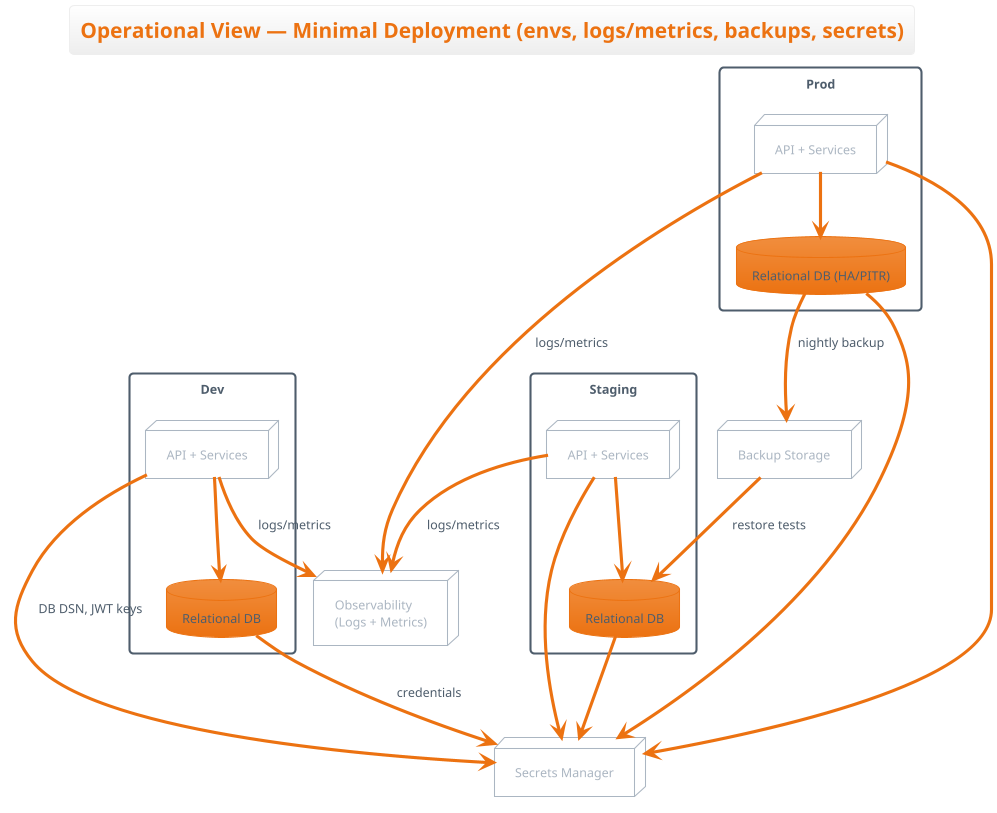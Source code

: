 @startuml
!theme aws-orange
title Operational View — Minimal Deployment (envs, logs/metrics, backups, secrets)

skinparam shadowing false

node "Observability\n(Logs + Metrics)" as OBS
node "Secrets Manager" as SECRETS
node "Backup Storage" as BKP

rectangle "Dev" {
  node "API + Services" as DEV_APP
  database "Relational DB" as DEV_DB
}
rectangle "Staging" {
  node "API + Services" as STG_APP
  database "Relational DB" as STG_DB
}
rectangle "Prod" {
  node "API + Services" as PRD_APP
  database "Relational DB (HA/PITR)" as PRD_DB
}

DEV_APP --> DEV_DB
STG_APP --> STG_DB
PRD_APP --> PRD_DB

DEV_APP --> OBS : logs/metrics
STG_APP --> OBS : logs/metrics
PRD_APP --> OBS : logs/metrics

DEV_APP --> SECRETS : DB DSN, JWT keys
STG_APP --> SECRETS
PRD_APP --> SECRETS
DEV_DB --> SECRETS : credentials
STG_DB --> SECRETS
PRD_DB --> SECRETS

PRD_DB --> BKP : nightly backup
BKP --> STG_DB : restore tests

@enduml
